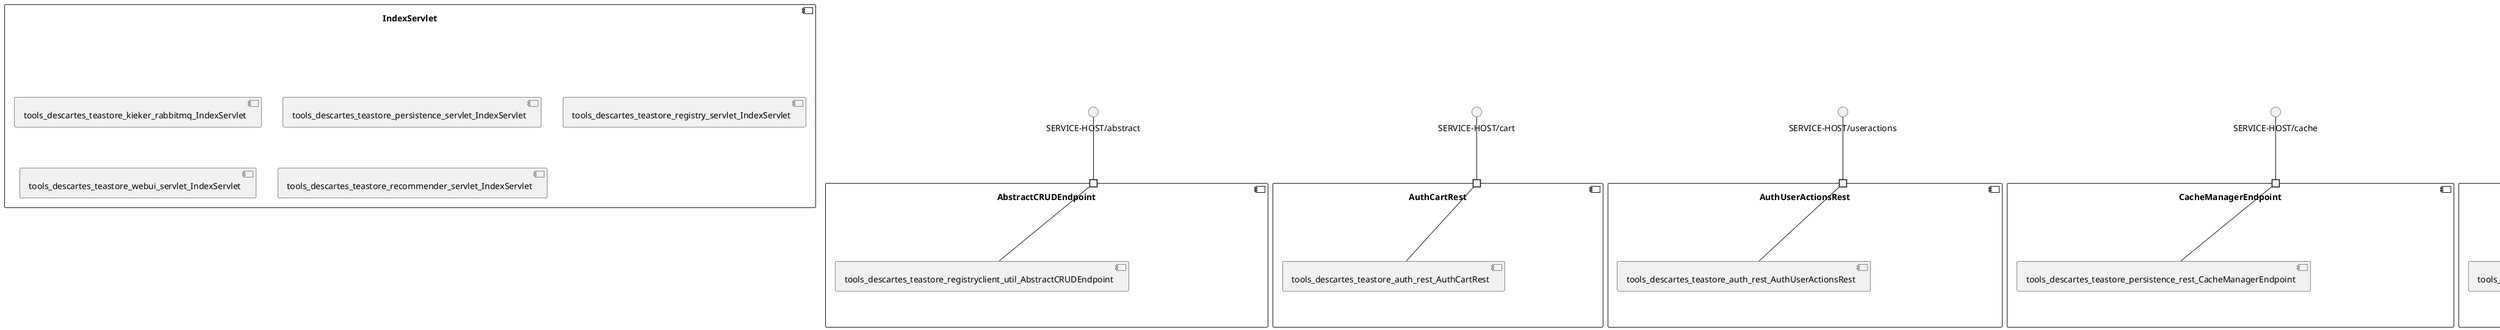 @startuml
skinparam fixCircleLabelOverlapping true
component "AboutUsServlet\n\n\n\n\n\n" {
[tools_descartes_teastore_webui_servlet_AboutUsServlet]
}
component "AbstractCRUDEndpoint\n\n\n\n\n\n" {
[tools_descartes_teastore_registryclient_util_AbstractCRUDEndpoint]
portin " " as AbstractCRUDEndpoint.requires.SERVICE_HOST_abstract
"AbstractCRUDEndpoint.requires.SERVICE_HOST_abstract"--[tools_descartes_teastore_registryclient_util_AbstractCRUDEndpoint]
}
interface "SERVICE-HOST/abstract" as interface.SERVICE_HOST_abstract
interface.SERVICE_HOST_abstract--"AbstractCRUDEndpoint.requires.SERVICE_HOST_abstract"
component "AbstractUIServlet\n\n\n\n\n\n" {
[tools_descartes_teastore_webui_servlet_AbstractUIServlet]
}
component "AuthCartRest\n\n\n\n\n\n" {
[tools_descartes_teastore_auth_rest_AuthCartRest]
portin " " as AuthCartRest.requires.SERVICE_HOST_cart
"AuthCartRest.requires.SERVICE_HOST_cart"--[tools_descartes_teastore_auth_rest_AuthCartRest]
}
interface "SERVICE-HOST/cart" as interface.SERVICE_HOST_cart
interface.SERVICE_HOST_cart--"AuthCartRest.requires.SERVICE_HOST_cart"
component "AuthUserActionsRest\n\n\n\n\n\n" {
[tools_descartes_teastore_auth_rest_AuthUserActionsRest]
portin " " as AuthUserActionsRest.requires.SERVICE_HOST_useractions
"AuthUserActionsRest.requires.SERVICE_HOST_useractions"--[tools_descartes_teastore_auth_rest_AuthUserActionsRest]
}
interface "SERVICE-HOST/useractions" as interface.SERVICE_HOST_useractions
interface.SERVICE_HOST_useractions--"AuthUserActionsRest.requires.SERVICE_HOST_useractions"
component "CacheManagerEndpoint\n\n\n\n\n\n" {
[tools_descartes_teastore_persistence_rest_CacheManagerEndpoint]
portin " " as CacheManagerEndpoint.requires.SERVICE_HOST_cache
"CacheManagerEndpoint.requires.SERVICE_HOST_cache"--[tools_descartes_teastore_persistence_rest_CacheManagerEndpoint]
}
interface "SERVICE-HOST/cache" as interface.SERVICE_HOST_cache
interface.SERVICE_HOST_cache--"CacheManagerEndpoint.requires.SERVICE_HOST_cache"
component "CartActionServlet\n\n\n\n\n\n" {
[tools_descartes_teastore_webui_servlet_CartActionServlet]
}
component "CartServlet\n\n\n\n\n\n" {
[tools_descartes_teastore_webui_servlet_CartServlet]
portin " " as CartServlet.requires.SERVICE_HOST_cart_GET_
"CartServlet.requires.SERVICE_HOST_cart_GET_"--[tools_descartes_teastore_webui_servlet_CartServlet]
}
interface "SERVICE-HOST/cart[GET]" as interface.SERVICE_HOST_cart_GET_
interface.SERVICE_HOST_cart_GET_--"CartServlet.requires.SERVICE_HOST_cart_GET_"
component "CategoryEndpoint\n\n\n\n\n\n" {
[tools_descartes_teastore_persistence_rest_CategoryEndpoint]
}
component "CategoryServlet\n\n\n\n\n\n" {
[tools_descartes_teastore_webui_servlet_CategoryServlet]
}
component "DataBaseActionServlet\n\n\n\n\n\n" {
[tools_descartes_teastore_webui_servlet_DataBaseActionServlet]
}
component "DataBaseServlet\n\n\n\n\n\n" {
[tools_descartes_teastore_webui_servlet_DataBaseServlet]
}
component "DatabaseGenerationEndpoint\n\n\n\n\n\n" {
[tools_descartes_teastore_persistence_rest_DatabaseGenerationEndpoint]
portin " " as DatabaseGenerationEndpoint.requires.SERVICE_HOST_generatedb
"DatabaseGenerationEndpoint.requires.SERVICE_HOST_generatedb"--[tools_descartes_teastore_persistence_rest_DatabaseGenerationEndpoint]
}
interface "SERVICE-HOST/generatedb" as interface.SERVICE_HOST_generatedb
interface.SERVICE_HOST_generatedb--"DatabaseGenerationEndpoint.requires.SERVICE_HOST_generatedb"
component "DisplayLogs\n\n\n\n\n\n" {
[tools_descartes_teastore_kieker_rabbitmq_DisplayLogs]
}
component "ErrorServlet\n\n\n\n\n\n" {
[tools_descartes_teastore_webui_servlet_ErrorServlet]
}
component "ImageProviderEndpoint\n\n\n\n\n\n" {
[tools_descartes_teastore_image_rest_ImageProviderEndpoint]
portin " " as ImageProviderEndpoint.requires.SERVICE_HOST_image
"ImageProviderEndpoint.requires.SERVICE_HOST_image"--[tools_descartes_teastore_image_rest_ImageProviderEndpoint]
}
interface "SERVICE-HOST/image" as interface.SERVICE_HOST_image
interface.SERVICE_HOST_image--"ImageProviderEndpoint.requires.SERVICE_HOST_image"
component "IndexServlet\n\n\n\n\n\n" {
[tools_descartes_teastore_kieker_rabbitmq_IndexServlet]
[tools_descartes_teastore_persistence_servlet_IndexServlet]
[tools_descartes_teastore_registry_servlet_IndexServlet]
[tools_descartes_teastore_webui_servlet_IndexServlet]
[tools_descartes_teastore_recommender_servlet_IndexServlet]
}
component "LoginActionServlet\n\n\n\n\n\n" {
[tools_descartes_teastore_webui_servlet_LoginActionServlet]
}
component "LoginServlet\n\n\n\n\n\n" {
[tools_descartes_teastore_webui_servlet_LoginServlet]
}
component "OrderEndpoint\n\n\n\n\n\n" {
[tools_descartes_teastore_persistence_rest_OrderEndpoint]
portin " " as OrderEndpoint.requires.SERVICE_HOST_orders_user
"OrderEndpoint.requires.SERVICE_HOST_orders_user"--[tools_descartes_teastore_persistence_rest_OrderEndpoint]
}
interface "SERVICE-HOST/orders/user" as interface.SERVICE_HOST_orders_user
interface.SERVICE_HOST_orders_user--"OrderEndpoint.requires.SERVICE_HOST_orders_user"
component "OrderItemEndpoint\n\n\n\n\n\n" {
[tools_descartes_teastore_persistence_rest_OrderItemEndpoint]
portin " " as OrderItemEndpoint.requires.SERVICE_HOST_orderitems
"OrderItemEndpoint.requires.SERVICE_HOST_orderitems"--[tools_descartes_teastore_persistence_rest_OrderItemEndpoint]
}
interface "SERVICE-HOST/orderitems" as interface.SERVICE_HOST_orderitems
interface.SERVICE_HOST_orderitems--"OrderItemEndpoint.requires.SERVICE_HOST_orderitems"
component "OrderServlet\n\n\n\n\n\n" {
[tools_descartes_teastore_webui_servlet_OrderServlet]
}
component "ProductEndpoint\n\n\n\n\n\n" {
[tools_descartes_teastore_persistence_rest_ProductEndpoint]
portin " " as ProductEndpoint.requires.SERVICE_HOST_products
"ProductEndpoint.requires.SERVICE_HOST_products"--[tools_descartes_teastore_persistence_rest_ProductEndpoint]
}
interface "SERVICE-HOST/products" as interface.SERVICE_HOST_products
interface.SERVICE_HOST_products--"ProductEndpoint.requires.SERVICE_HOST_products"
component "ProductServlet\n\n\n\n\n\n" {
[tools_descartes_teastore_webui_servlet_ProductServlet]
}
component "ProfileServlet\n\n\n\n\n\n" {
[tools_descartes_teastore_webui_servlet_ProfileServlet]
}
component "ReadyRest\n\n\n\n\n\n" {
[tools_descartes_teastore_webui_rest_ReadyRest]
[tools_descartes_teastore_auth_rest_ReadyRest]
portin " " as ReadyRest.requires.SERVICE_HOST_ready_isready
"ReadyRest.requires.SERVICE_HOST_ready_isready"--[tools_descartes_teastore_webui_rest_ReadyRest]
"ReadyRest.requires.SERVICE_HOST_ready_isready"--[tools_descartes_teastore_auth_rest_ReadyRest]
"ReadyRest.requires.SERVICE_HOST_ready_isready"--[tools_descartes_teastore_webui_rest_ReadyRest]
"ReadyRest.requires.SERVICE_HOST_ready_isready"--[tools_descartes_teastore_auth_rest_ReadyRest]
}
interface "SERVICE-HOST/ready/isready" as interface.SERVICE_HOST_ready_isready
interface.SERVICE_HOST_ready_isready--"ReadyRest.requires.SERVICE_HOST_ready_isready"
component "RecommendEndpoint\n\n\n\n\n\n" {
[tools_descartes_teastore_recommender_rest_RecommendEndpoint]
portin " " as RecommendEndpoint.requires.SERVICE_HOST_recommend
"RecommendEndpoint.requires.SERVICE_HOST_recommend"--[tools_descartes_teastore_recommender_rest_RecommendEndpoint]
}
interface "SERVICE-HOST/recommend" as interface.SERVICE_HOST_recommend
interface.SERVICE_HOST_recommend--"RecommendEndpoint.requires.SERVICE_HOST_recommend"
component "RecommendSingleEndpoint\n\n\n\n\n\n" {
[tools_descartes_teastore_recommender_rest_RecommendSingleEndpoint]
portin " " as RecommendSingleEndpoint.requires.SERVICE_HOST_recommendsingle
"RecommendSingleEndpoint.requires.SERVICE_HOST_recommendsingle"--[tools_descartes_teastore_recommender_rest_RecommendSingleEndpoint]
}
interface "SERVICE-HOST/recommendsingle" as interface.SERVICE_HOST_recommendsingle
interface.SERVICE_HOST_recommendsingle--"RecommendSingleEndpoint.requires.SERVICE_HOST_recommendsingle"
component "RegistryREST\n\n\n\n\n\n" {
[tools_descartes_teastore_registry_rest_RegistryREST]
portin " " as RegistryREST.requires.SERVICE_HOST_services
"RegistryREST.requires.SERVICE_HOST_services"--[tools_descartes_teastore_registry_rest_RegistryREST]
}
interface "SERVICE-HOST/services" as interface.SERVICE_HOST_services
interface.SERVICE_HOST_services--"RegistryREST.requires.SERVICE_HOST_services"
component "Reset\n\n\n\n\n\n" {
[tools_descartes_teastore_kieker_rabbitmq_Reset]
}
component "StatusServlet\n\n\n\n\n\n" {
[tools_descartes_teastore_webui_servlet_StatusServlet]
}
component "TrainEndpoint\n\n\n\n\n\n" {
[tools_descartes_teastore_recommender_rest_TrainEndpoint]
portin " " as TrainEndpoint.requires.SERVICE_HOST_train
"TrainEndpoint.requires.SERVICE_HOST_train"--[tools_descartes_teastore_recommender_rest_TrainEndpoint]
}
interface "SERVICE-HOST/train" as interface.SERVICE_HOST_train
interface.SERVICE_HOST_train--"TrainEndpoint.requires.SERVICE_HOST_train"
component "UserEndpoint\n\n\n\n\n\n" {
[tools_descartes_teastore_persistence_rest_UserEndpoint]
portin " " as UserEndpoint.requires.SERVICE_HOST_users_name
"UserEndpoint.requires.SERVICE_HOST_users_name"--[tools_descartes_teastore_persistence_rest_UserEndpoint]
}
interface "SERVICE-HOST/users/name" as interface.SERVICE_HOST_users_name
interface.SERVICE_HOST_users_name--"UserEndpoint.requires.SERVICE_HOST_users_name"

@enduml
